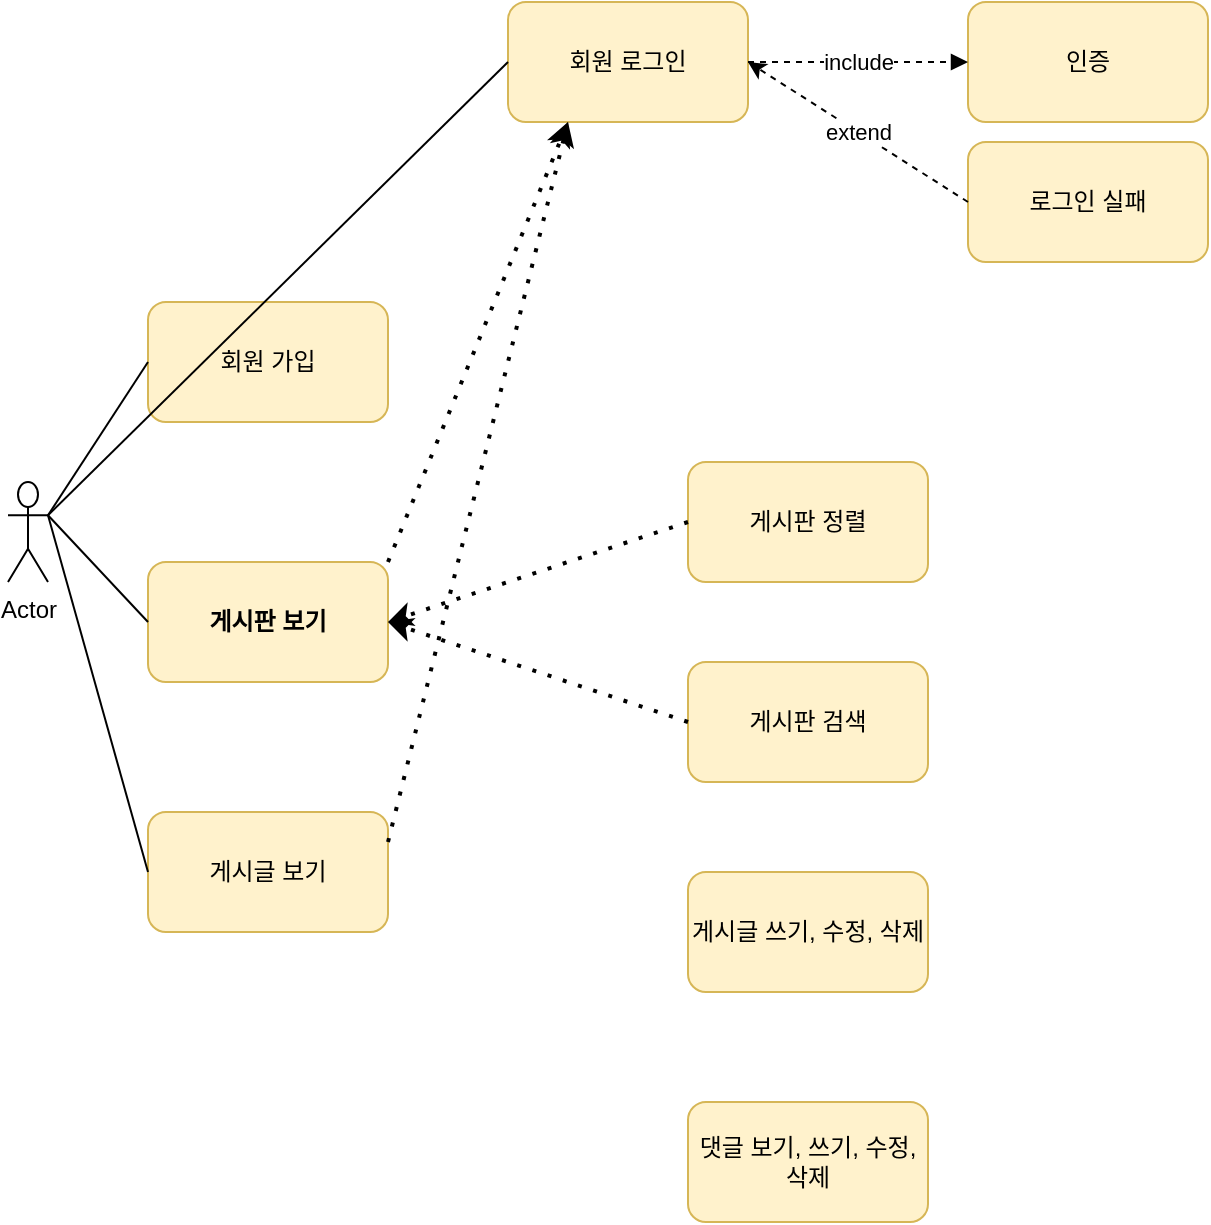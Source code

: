 <mxfile version="21.0.2" type="github">
  <diagram name="페이지-1" id="EIzgN6pDpyosEZZJOdce">
    <mxGraphModel dx="3247" dy="884" grid="1" gridSize="10" guides="1" tooltips="1" connect="1" arrows="1" fold="1" page="1" pageScale="1" pageWidth="827" pageHeight="1169" math="0" shadow="0">
      <root>
        <mxCell id="0" />
        <mxCell id="1" parent="0" />
        <mxCell id="W8TLwsU5MxoYfqS5SGf7-1" value="Actor" style="shape=umlActor;verticalLabelPosition=bottom;verticalAlign=top;html=1;outlineConnect=0;" vertex="1" parent="1">
          <mxGeometry x="-1640" y="360" width="20" height="50" as="geometry" />
        </mxCell>
        <mxCell id="W8TLwsU5MxoYfqS5SGf7-2" value="회원 로그인" style="rounded=1;whiteSpace=wrap;html=1;fillColor=#fff2cc;strokeColor=#d6b656;" vertex="1" parent="1">
          <mxGeometry x="-1390" y="120" width="120" height="60" as="geometry" />
        </mxCell>
        <mxCell id="W8TLwsU5MxoYfqS5SGf7-3" value="회원 가입" style="rounded=1;whiteSpace=wrap;html=1;fillColor=#fff2cc;strokeColor=#d6b656;" vertex="1" parent="1">
          <mxGeometry x="-1570" y="270" width="120" height="60" as="geometry" />
        </mxCell>
        <mxCell id="W8TLwsU5MxoYfqS5SGf7-4" value="게시판 보기" style="rounded=1;whiteSpace=wrap;html=1;fillColor=#fff2cc;strokeColor=#d6b656;fontStyle=1" vertex="1" parent="1">
          <mxGeometry x="-1570" y="400" width="120" height="60" as="geometry" />
        </mxCell>
        <mxCell id="W8TLwsU5MxoYfqS5SGf7-5" value="게시글 보기" style="rounded=1;whiteSpace=wrap;html=1;fillColor=#fff2cc;strokeColor=#d6b656;" vertex="1" parent="1">
          <mxGeometry x="-1570" y="525" width="120" height="60" as="geometry" />
        </mxCell>
        <mxCell id="W8TLwsU5MxoYfqS5SGf7-6" value="게시판 검색" style="rounded=1;whiteSpace=wrap;html=1;fillColor=#fff2cc;strokeColor=#d6b656;" vertex="1" parent="1">
          <mxGeometry x="-1300" y="450" width="120" height="60" as="geometry" />
        </mxCell>
        <mxCell id="W8TLwsU5MxoYfqS5SGf7-22" style="rounded=0;orthogonalLoop=1;jettySize=auto;html=1;exitX=0;exitY=0.25;exitDx=0;exitDy=0;" edge="1" parent="1" source="W8TLwsU5MxoYfqS5SGf7-7">
          <mxGeometry relative="1" as="geometry">
            <mxPoint x="-1300.333" y="364.889" as="targetPoint" />
          </mxGeometry>
        </mxCell>
        <mxCell id="W8TLwsU5MxoYfqS5SGf7-7" value="게시판 정렬" style="rounded=1;whiteSpace=wrap;html=1;fillColor=#fff2cc;strokeColor=#d6b656;" vertex="1" parent="1">
          <mxGeometry x="-1300" y="350" width="120" height="60" as="geometry" />
        </mxCell>
        <mxCell id="W8TLwsU5MxoYfqS5SGf7-8" value="인증" style="rounded=1;whiteSpace=wrap;html=1;fillColor=#fff2cc;strokeColor=#d6b656;" vertex="1" parent="1">
          <mxGeometry x="-1160" y="120" width="120" height="60" as="geometry" />
        </mxCell>
        <mxCell id="W8TLwsU5MxoYfqS5SGf7-9" value="로그인 실패" style="rounded=1;whiteSpace=wrap;html=1;fillColor=#fff2cc;strokeColor=#d6b656;" vertex="1" parent="1">
          <mxGeometry x="-1160" y="190" width="120" height="60" as="geometry" />
        </mxCell>
        <mxCell id="W8TLwsU5MxoYfqS5SGf7-10" value="게시글 쓰기, 수정, 삭제" style="rounded=1;whiteSpace=wrap;html=1;fillColor=#fff2cc;strokeColor=#d6b656;" vertex="1" parent="1">
          <mxGeometry x="-1300" y="555" width="120" height="60" as="geometry" />
        </mxCell>
        <mxCell id="W8TLwsU5MxoYfqS5SGf7-11" value="댓글 보기, 쓰기, 수정, 삭제" style="rounded=1;whiteSpace=wrap;html=1;fillColor=#fff2cc;strokeColor=#d6b656;" vertex="1" parent="1">
          <mxGeometry x="-1300" y="670" width="120" height="60" as="geometry" />
        </mxCell>
        <mxCell id="W8TLwsU5MxoYfqS5SGf7-13" value="" style="endArrow=none;html=1;rounded=0;exitX=1;exitY=0.333;exitDx=0;exitDy=0;exitPerimeter=0;entryX=0;entryY=0.5;entryDx=0;entryDy=0;" edge="1" parent="1" source="W8TLwsU5MxoYfqS5SGf7-1" target="W8TLwsU5MxoYfqS5SGf7-3">
          <mxGeometry width="50" height="50" relative="1" as="geometry">
            <mxPoint x="-1230" y="440" as="sourcePoint" />
            <mxPoint x="-1180" y="390" as="targetPoint" />
          </mxGeometry>
        </mxCell>
        <mxCell id="W8TLwsU5MxoYfqS5SGf7-14" value="" style="endArrow=none;html=1;rounded=0;entryX=0;entryY=0.5;entryDx=0;entryDy=0;exitX=1;exitY=0.333;exitDx=0;exitDy=0;exitPerimeter=0;" edge="1" parent="1" source="W8TLwsU5MxoYfqS5SGf7-1" target="W8TLwsU5MxoYfqS5SGf7-4">
          <mxGeometry width="50" height="50" relative="1" as="geometry">
            <mxPoint x="-1580" y="380" as="sourcePoint" />
            <mxPoint x="-1560" y="310" as="targetPoint" />
          </mxGeometry>
        </mxCell>
        <mxCell id="W8TLwsU5MxoYfqS5SGf7-15" value="" style="endArrow=none;html=1;rounded=0;exitX=1;exitY=0.333;exitDx=0;exitDy=0;exitPerimeter=0;entryX=0;entryY=0.5;entryDx=0;entryDy=0;" edge="1" parent="1" source="W8TLwsU5MxoYfqS5SGf7-1" target="W8TLwsU5MxoYfqS5SGf7-5">
          <mxGeometry width="50" height="50" relative="1" as="geometry">
            <mxPoint x="-1600" y="397" as="sourcePoint" />
            <mxPoint x="-1550" y="320" as="targetPoint" />
          </mxGeometry>
        </mxCell>
        <mxCell id="W8TLwsU5MxoYfqS5SGf7-16" value="" style="endArrow=none;html=1;rounded=0;exitX=1;exitY=0.333;exitDx=0;exitDy=0;exitPerimeter=0;entryX=0;entryY=0.5;entryDx=0;entryDy=0;" edge="1" parent="1" source="W8TLwsU5MxoYfqS5SGf7-1" target="W8TLwsU5MxoYfqS5SGf7-2">
          <mxGeometry width="50" height="50" relative="1" as="geometry">
            <mxPoint x="-1610" y="387" as="sourcePoint" />
            <mxPoint x="-1560" y="565" as="targetPoint" />
          </mxGeometry>
        </mxCell>
        <mxCell id="W8TLwsU5MxoYfqS5SGf7-17" value="include" style="endArrow=block;html=1;rounded=0;exitX=1;exitY=0.5;exitDx=0;exitDy=0;entryX=0;entryY=0.5;entryDx=0;entryDy=0;dashed=1;endFill=1;" edge="1" parent="1" source="W8TLwsU5MxoYfqS5SGf7-2" target="W8TLwsU5MxoYfqS5SGf7-8">
          <mxGeometry width="50" height="50" relative="1" as="geometry">
            <mxPoint x="-1600" y="397" as="sourcePoint" />
            <mxPoint x="-1550" y="575" as="targetPoint" />
          </mxGeometry>
        </mxCell>
        <mxCell id="W8TLwsU5MxoYfqS5SGf7-18" value="extend" style="endArrow=classic;html=1;rounded=0;entryX=1;entryY=0.5;entryDx=0;entryDy=0;dashed=1;endFill=1;exitX=0;exitY=0.5;exitDx=0;exitDy=0;" edge="1" parent="1" source="W8TLwsU5MxoYfqS5SGf7-9" target="W8TLwsU5MxoYfqS5SGf7-2">
          <mxGeometry width="50" height="50" relative="1" as="geometry">
            <mxPoint x="-1090" y="290" as="sourcePoint" />
            <mxPoint x="-1540" y="585" as="targetPoint" />
          </mxGeometry>
        </mxCell>
        <mxCell id="W8TLwsU5MxoYfqS5SGf7-19" value="" style="endArrow=classic;dashed=1;html=1;dashPattern=1 3;strokeWidth=2;rounded=0;endFill=1;exitX=1;exitY=0;exitDx=0;exitDy=0;entryX=0.25;entryY=1;entryDx=0;entryDy=0;" edge="1" parent="1" source="W8TLwsU5MxoYfqS5SGf7-4" target="W8TLwsU5MxoYfqS5SGf7-2">
          <mxGeometry width="50" height="50" relative="1" as="geometry">
            <mxPoint x="-1230" y="440" as="sourcePoint" />
            <mxPoint x="-1180" y="390" as="targetPoint" />
          </mxGeometry>
        </mxCell>
        <mxCell id="W8TLwsU5MxoYfqS5SGf7-21" value="" style="endArrow=classic;dashed=1;html=1;dashPattern=1 3;strokeWidth=2;rounded=0;exitX=1;exitY=0.25;exitDx=0;exitDy=0;endFill=1;entryX=0.25;entryY=1;entryDx=0;entryDy=0;" edge="1" parent="1" source="W8TLwsU5MxoYfqS5SGf7-5" target="W8TLwsU5MxoYfqS5SGf7-2">
          <mxGeometry width="50" height="50" relative="1" as="geometry">
            <mxPoint x="-1180" y="440" as="sourcePoint" />
            <mxPoint x="-1360" y="190" as="targetPoint" />
          </mxGeometry>
        </mxCell>
        <mxCell id="W8TLwsU5MxoYfqS5SGf7-23" value="" style="endArrow=classic;dashed=1;html=1;dashPattern=1 3;strokeWidth=2;rounded=0;entryX=1;entryY=0.5;entryDx=0;entryDy=0;exitX=0;exitY=0.5;exitDx=0;exitDy=0;endFill=1;" edge="1" parent="1" source="W8TLwsU5MxoYfqS5SGf7-6" target="W8TLwsU5MxoYfqS5SGf7-4">
          <mxGeometry width="50" height="50" relative="1" as="geometry">
            <mxPoint x="-1210" y="450" as="sourcePoint" />
            <mxPoint x="-1160" y="400" as="targetPoint" />
          </mxGeometry>
        </mxCell>
        <mxCell id="W8TLwsU5MxoYfqS5SGf7-24" value="" style="endArrow=classic;dashed=1;html=1;dashPattern=1 3;strokeWidth=2;rounded=0;entryX=1;entryY=0.5;entryDx=0;entryDy=0;exitX=0;exitY=0.5;exitDx=0;exitDy=0;endFill=1;" edge="1" parent="1" source="W8TLwsU5MxoYfqS5SGf7-7" target="W8TLwsU5MxoYfqS5SGf7-4">
          <mxGeometry width="50" height="50" relative="1" as="geometry">
            <mxPoint x="-1290" y="490" as="sourcePoint" />
            <mxPoint x="-1440" y="440" as="targetPoint" />
          </mxGeometry>
        </mxCell>
      </root>
    </mxGraphModel>
  </diagram>
</mxfile>
